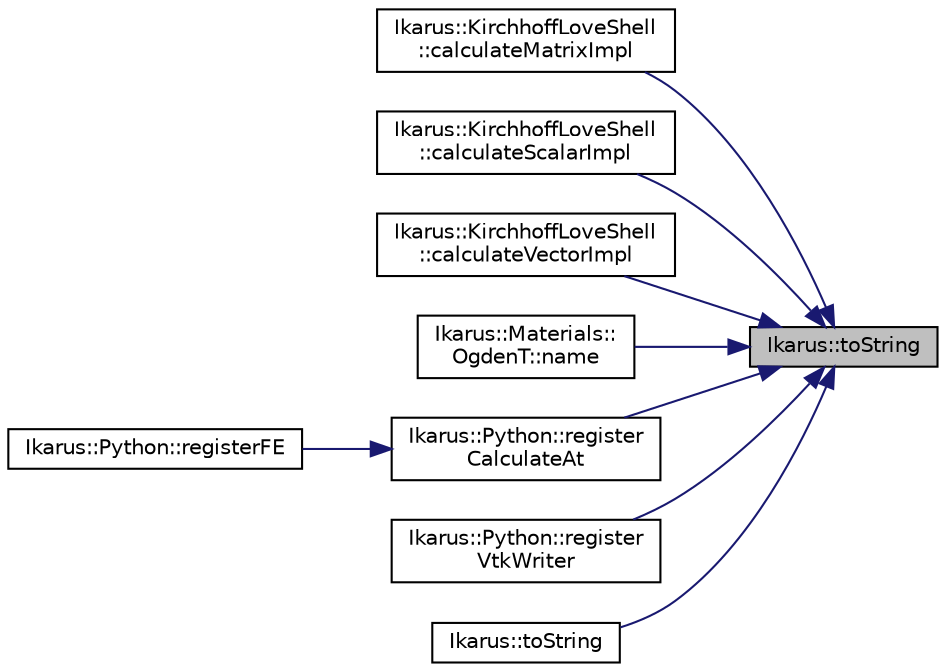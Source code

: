 digraph "Ikarus::toString"
{
 // LATEX_PDF_SIZE
  edge [fontname="Helvetica",fontsize="10",labelfontname="Helvetica",labelfontsize="10"];
  node [fontname="Helvetica",fontsize="10",shape=record];
  rankdir="RL";
  Node1 [label="Ikarus::toString",height=0.2,width=0.4,color="black", fillcolor="grey75", style="filled", fontcolor="black",tooltip=" "];
  Node1 -> Node2 [dir="back",color="midnightblue",fontsize="10",style="solid"];
  Node2 [label="Ikarus::KirchhoffLoveShell\l::calculateMatrixImpl",height=0.2,width=0.4,color="black", fillcolor="white", style="filled",URL="$a01471.html#a71e905f315ca4efee16150b0c43fbabe",tooltip=" "];
  Node1 -> Node3 [dir="back",color="midnightblue",fontsize="10",style="solid"];
  Node3 [label="Ikarus::KirchhoffLoveShell\l::calculateScalarImpl",height=0.2,width=0.4,color="black", fillcolor="white", style="filled",URL="$a01471.html#ac901c3457b487e52ca4c40ccfb1e69a6",tooltip=" "];
  Node1 -> Node4 [dir="back",color="midnightblue",fontsize="10",style="solid"];
  Node4 [label="Ikarus::KirchhoffLoveShell\l::calculateVectorImpl",height=0.2,width=0.4,color="black", fillcolor="white", style="filled",URL="$a01471.html#a14aa1287417c41d90c1f9cad4738cc93",tooltip=" "];
  Node1 -> Node5 [dir="back",color="midnightblue",fontsize="10",style="solid"];
  Node5 [label="Ikarus::Materials::\lOgdenT::name",height=0.2,width=0.4,color="black", fillcolor="white", style="filled",URL="$a01515.html#af415cd72d105db7efb92a77286c3ed61",tooltip=" "];
  Node1 -> Node6 [dir="back",color="midnightblue",fontsize="10",style="solid"];
  Node6 [label="Ikarus::Python::register\lCalculateAt",height=0.2,width=0.4,color="black", fillcolor="white", style="filled",URL="$a00414.html#a0c58c17676c73945cb11eff8a80309ae",tooltip="Registers the calculateAt method for a finite element class in Python."];
  Node6 -> Node7 [dir="back",color="midnightblue",fontsize="10",style="solid"];
  Node7 [label="Ikarus::Python::registerFE",height=0.2,width=0.4,color="black", fillcolor="white", style="filled",URL="$a00388.html#gac8bb4a818dee7342efbc5e174e35b840",tooltip="Register Python bindings for the FE class."];
  Node1 -> Node8 [dir="back",color="midnightblue",fontsize="10",style="solid"];
  Node8 [label="Ikarus::Python::register\lVtkWriter",height=0.2,width=0.4,color="black", fillcolor="white", style="filled",URL="$a00388.html#ga9f62f91fc33b1f9e17756c2ac7b30077",tooltip="Register Python bindings for a VtkWriter class.  ."];
  Node1 -> Node9 [dir="back",color="midnightblue",fontsize="10",style="solid"];
  Node9 [label="Ikarus::toString",height=0.2,width=0.4,color="black", fillcolor="white", style="filled",URL="$a00396.html#ae9c1868f27f4754a448edbbc97b9a2f2",tooltip="Retrieves a string representation of the ResultType template."];
}
